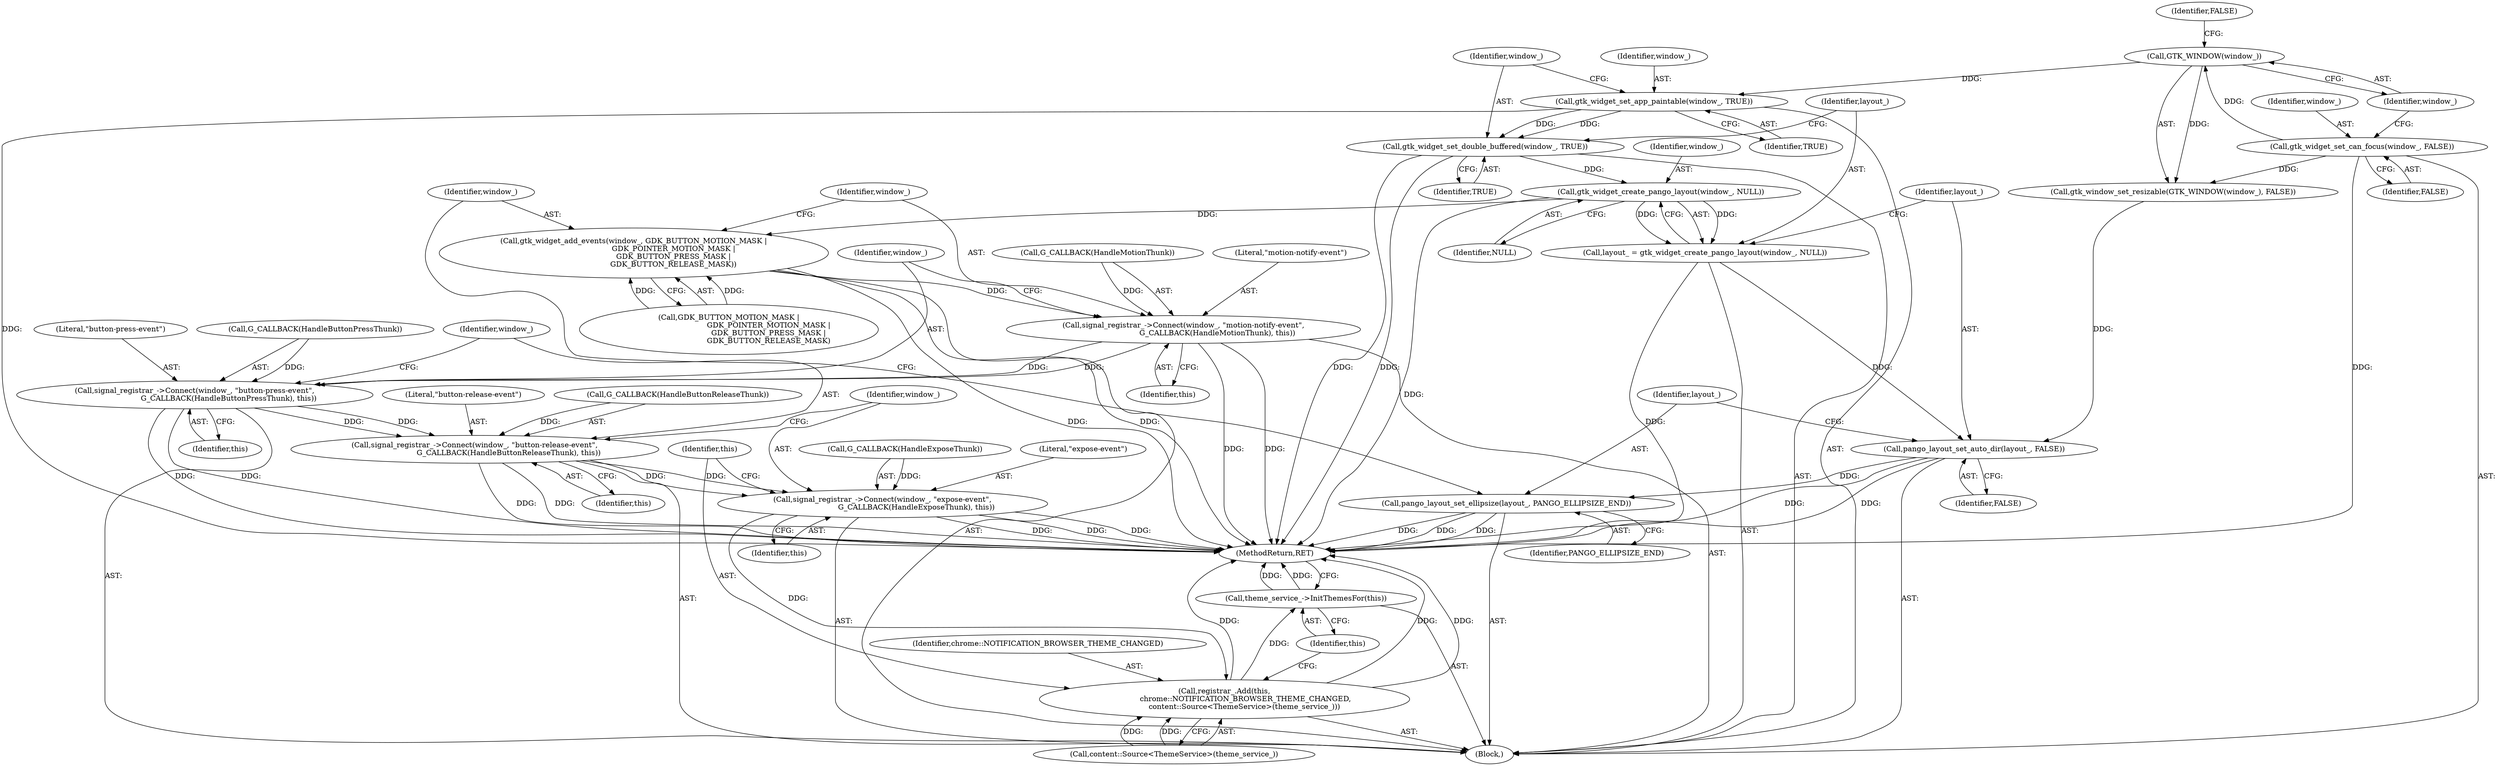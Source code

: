 digraph "0_Chrome_9fe90fe465e046a219411b192d8b08086faae39c@API" {
"1000118" [label="(Call,gtk_widget_create_pango_layout(window_, NULL))"];
"1000113" [label="(Call,gtk_widget_set_double_buffered(window_, TRUE))"];
"1000110" [label="(Call,gtk_widget_set_app_paintable(window_, TRUE))"];
"1000107" [label="(Call,GTK_WINDOW(window_))"];
"1000103" [label="(Call,gtk_widget_set_can_focus(window_, FALSE))"];
"1000116" [label="(Call,layout_ = gtk_widget_create_pango_layout(window_, NULL))"];
"1000121" [label="(Call,pango_layout_set_auto_dir(layout_, FALSE))"];
"1000124" [label="(Call,pango_layout_set_ellipsize(layout_, PANGO_ELLIPSIZE_END))"];
"1000127" [label="(Call,gtk_widget_add_events(window_, GDK_BUTTON_MOTION_MASK |\n                                  GDK_POINTER_MOTION_MASK |\n                                  GDK_BUTTON_PRESS_MASK |\n                                  GDK_BUTTON_RELEASE_MASK))"];
"1000136" [label="(Call,signal_registrar_->Connect(window_, \"motion-notify-event\",\n                             G_CALLBACK(HandleMotionThunk), this))"];
"1000142" [label="(Call,signal_registrar_->Connect(window_, \"button-press-event\",\n                             G_CALLBACK(HandleButtonPressThunk), this))"];
"1000148" [label="(Call,signal_registrar_->Connect(window_, \"button-release-event\",\n                             G_CALLBACK(HandleButtonReleaseThunk), this))"];
"1000154" [label="(Call,signal_registrar_->Connect(window_, \"expose-event\",\n                             G_CALLBACK(HandleExposeThunk), this))"];
"1000160" [label="(Call,registrar_.Add(this,\n                  chrome::NOTIFICATION_BROWSER_THEME_CHANGED,\n                 content::Source<ThemeService>(theme_service_)))"];
"1000168" [label="(Call,theme_service_->InitThemesFor(this))"];
"1000105" [label="(Identifier,FALSE)"];
"1000129" [label="(Call,GDK_BUTTON_MOTION_MASK |\n                                  GDK_POINTER_MOTION_MASK |\n                                  GDK_BUTTON_PRESS_MASK |\n                                  GDK_BUTTON_RELEASE_MASK)"];
"1000112" [label="(Identifier,TRUE)"];
"1000161" [label="(Identifier,this)"];
"1000125" [label="(Identifier,layout_)"];
"1000104" [label="(Identifier,window_)"];
"1000157" [label="(Call,G_CALLBACK(HandleExposeThunk))"];
"1000143" [label="(Identifier,window_)"];
"1000115" [label="(Identifier,TRUE)"];
"1000136" [label="(Call,signal_registrar_->Connect(window_, \"motion-notify-event\",\n                             G_CALLBACK(HandleMotionThunk), this))"];
"1000163" [label="(Call,content::Source<ThemeService>(theme_service_))"];
"1000108" [label="(Identifier,window_)"];
"1000160" [label="(Call,registrar_.Add(this,\n                  chrome::NOTIFICATION_BROWSER_THEME_CHANGED,\n                 content::Source<ThemeService>(theme_service_)))"];
"1000150" [label="(Literal,\"button-release-event\")"];
"1000169" [label="(Identifier,this)"];
"1000116" [label="(Call,layout_ = gtk_widget_create_pango_layout(window_, NULL))"];
"1000128" [label="(Identifier,window_)"];
"1000170" [label="(MethodReturn,RET)"];
"1000119" [label="(Identifier,window_)"];
"1000156" [label="(Literal,\"expose-event\")"];
"1000126" [label="(Identifier,PANGO_ELLIPSIZE_END)"];
"1000142" [label="(Call,signal_registrar_->Connect(window_, \"button-press-event\",\n                             G_CALLBACK(HandleButtonPressThunk), this))"];
"1000123" [label="(Identifier,FALSE)"];
"1000144" [label="(Literal,\"button-press-event\")"];
"1000153" [label="(Identifier,this)"];
"1000147" [label="(Identifier,this)"];
"1000141" [label="(Identifier,this)"];
"1000117" [label="(Identifier,layout_)"];
"1000121" [label="(Call,pango_layout_set_auto_dir(layout_, FALSE))"];
"1000110" [label="(Call,gtk_widget_set_app_paintable(window_, TRUE))"];
"1000148" [label="(Call,signal_registrar_->Connect(window_, \"button-release-event\",\n                             G_CALLBACK(HandleButtonReleaseThunk), this))"];
"1000111" [label="(Identifier,window_)"];
"1000137" [label="(Identifier,window_)"];
"1000155" [label="(Identifier,window_)"];
"1000159" [label="(Identifier,this)"];
"1000162" [label="(Identifier,chrome::NOTIFICATION_BROWSER_THEME_CHANGED)"];
"1000120" [label="(Identifier,NULL)"];
"1000124" [label="(Call,pango_layout_set_ellipsize(layout_, PANGO_ELLIPSIZE_END))"];
"1000139" [label="(Call,G_CALLBACK(HandleMotionThunk))"];
"1000168" [label="(Call,theme_service_->InitThemesFor(this))"];
"1000102" [label="(Block,)"];
"1000138" [label="(Literal,\"motion-notify-event\")"];
"1000103" [label="(Call,gtk_widget_set_can_focus(window_, FALSE))"];
"1000154" [label="(Call,signal_registrar_->Connect(window_, \"expose-event\",\n                             G_CALLBACK(HandleExposeThunk), this))"];
"1000122" [label="(Identifier,layout_)"];
"1000114" [label="(Identifier,window_)"];
"1000149" [label="(Identifier,window_)"];
"1000109" [label="(Identifier,FALSE)"];
"1000107" [label="(Call,GTK_WINDOW(window_))"];
"1000151" [label="(Call,G_CALLBACK(HandleButtonReleaseThunk))"];
"1000118" [label="(Call,gtk_widget_create_pango_layout(window_, NULL))"];
"1000127" [label="(Call,gtk_widget_add_events(window_, GDK_BUTTON_MOTION_MASK |\n                                  GDK_POINTER_MOTION_MASK |\n                                  GDK_BUTTON_PRESS_MASK |\n                                  GDK_BUTTON_RELEASE_MASK))"];
"1000113" [label="(Call,gtk_widget_set_double_buffered(window_, TRUE))"];
"1000106" [label="(Call,gtk_window_set_resizable(GTK_WINDOW(window_), FALSE))"];
"1000145" [label="(Call,G_CALLBACK(HandleButtonPressThunk))"];
"1000118" -> "1000116"  [label="AST: "];
"1000118" -> "1000120"  [label="CFG: "];
"1000119" -> "1000118"  [label="AST: "];
"1000120" -> "1000118"  [label="AST: "];
"1000116" -> "1000118"  [label="CFG: "];
"1000118" -> "1000170"  [label="DDG: "];
"1000118" -> "1000116"  [label="DDG: "];
"1000118" -> "1000116"  [label="DDG: "];
"1000113" -> "1000118"  [label="DDG: "];
"1000118" -> "1000127"  [label="DDG: "];
"1000113" -> "1000102"  [label="AST: "];
"1000113" -> "1000115"  [label="CFG: "];
"1000114" -> "1000113"  [label="AST: "];
"1000115" -> "1000113"  [label="AST: "];
"1000117" -> "1000113"  [label="CFG: "];
"1000113" -> "1000170"  [label="DDG: "];
"1000113" -> "1000170"  [label="DDG: "];
"1000110" -> "1000113"  [label="DDG: "];
"1000110" -> "1000113"  [label="DDG: "];
"1000110" -> "1000102"  [label="AST: "];
"1000110" -> "1000112"  [label="CFG: "];
"1000111" -> "1000110"  [label="AST: "];
"1000112" -> "1000110"  [label="AST: "];
"1000114" -> "1000110"  [label="CFG: "];
"1000110" -> "1000170"  [label="DDG: "];
"1000107" -> "1000110"  [label="DDG: "];
"1000107" -> "1000106"  [label="AST: "];
"1000107" -> "1000108"  [label="CFG: "];
"1000108" -> "1000107"  [label="AST: "];
"1000109" -> "1000107"  [label="CFG: "];
"1000107" -> "1000106"  [label="DDG: "];
"1000103" -> "1000107"  [label="DDG: "];
"1000103" -> "1000102"  [label="AST: "];
"1000103" -> "1000105"  [label="CFG: "];
"1000104" -> "1000103"  [label="AST: "];
"1000105" -> "1000103"  [label="AST: "];
"1000108" -> "1000103"  [label="CFG: "];
"1000103" -> "1000170"  [label="DDG: "];
"1000103" -> "1000106"  [label="DDG: "];
"1000116" -> "1000102"  [label="AST: "];
"1000117" -> "1000116"  [label="AST: "];
"1000122" -> "1000116"  [label="CFG: "];
"1000116" -> "1000170"  [label="DDG: "];
"1000116" -> "1000121"  [label="DDG: "];
"1000121" -> "1000102"  [label="AST: "];
"1000121" -> "1000123"  [label="CFG: "];
"1000122" -> "1000121"  [label="AST: "];
"1000123" -> "1000121"  [label="AST: "];
"1000125" -> "1000121"  [label="CFG: "];
"1000121" -> "1000170"  [label="DDG: "];
"1000121" -> "1000170"  [label="DDG: "];
"1000106" -> "1000121"  [label="DDG: "];
"1000121" -> "1000124"  [label="DDG: "];
"1000124" -> "1000102"  [label="AST: "];
"1000124" -> "1000126"  [label="CFG: "];
"1000125" -> "1000124"  [label="AST: "];
"1000126" -> "1000124"  [label="AST: "];
"1000128" -> "1000124"  [label="CFG: "];
"1000124" -> "1000170"  [label="DDG: "];
"1000124" -> "1000170"  [label="DDG: "];
"1000124" -> "1000170"  [label="DDG: "];
"1000127" -> "1000102"  [label="AST: "];
"1000127" -> "1000129"  [label="CFG: "];
"1000128" -> "1000127"  [label="AST: "];
"1000129" -> "1000127"  [label="AST: "];
"1000137" -> "1000127"  [label="CFG: "];
"1000127" -> "1000170"  [label="DDG: "];
"1000127" -> "1000170"  [label="DDG: "];
"1000129" -> "1000127"  [label="DDG: "];
"1000129" -> "1000127"  [label="DDG: "];
"1000127" -> "1000136"  [label="DDG: "];
"1000136" -> "1000102"  [label="AST: "];
"1000136" -> "1000141"  [label="CFG: "];
"1000137" -> "1000136"  [label="AST: "];
"1000138" -> "1000136"  [label="AST: "];
"1000139" -> "1000136"  [label="AST: "];
"1000141" -> "1000136"  [label="AST: "];
"1000143" -> "1000136"  [label="CFG: "];
"1000136" -> "1000170"  [label="DDG: "];
"1000136" -> "1000170"  [label="DDG: "];
"1000139" -> "1000136"  [label="DDG: "];
"1000136" -> "1000142"  [label="DDG: "];
"1000136" -> "1000142"  [label="DDG: "];
"1000142" -> "1000102"  [label="AST: "];
"1000142" -> "1000147"  [label="CFG: "];
"1000143" -> "1000142"  [label="AST: "];
"1000144" -> "1000142"  [label="AST: "];
"1000145" -> "1000142"  [label="AST: "];
"1000147" -> "1000142"  [label="AST: "];
"1000149" -> "1000142"  [label="CFG: "];
"1000142" -> "1000170"  [label="DDG: "];
"1000142" -> "1000170"  [label="DDG: "];
"1000145" -> "1000142"  [label="DDG: "];
"1000142" -> "1000148"  [label="DDG: "];
"1000142" -> "1000148"  [label="DDG: "];
"1000148" -> "1000102"  [label="AST: "];
"1000148" -> "1000153"  [label="CFG: "];
"1000149" -> "1000148"  [label="AST: "];
"1000150" -> "1000148"  [label="AST: "];
"1000151" -> "1000148"  [label="AST: "];
"1000153" -> "1000148"  [label="AST: "];
"1000155" -> "1000148"  [label="CFG: "];
"1000148" -> "1000170"  [label="DDG: "];
"1000148" -> "1000170"  [label="DDG: "];
"1000151" -> "1000148"  [label="DDG: "];
"1000148" -> "1000154"  [label="DDG: "];
"1000148" -> "1000154"  [label="DDG: "];
"1000154" -> "1000102"  [label="AST: "];
"1000154" -> "1000159"  [label="CFG: "];
"1000155" -> "1000154"  [label="AST: "];
"1000156" -> "1000154"  [label="AST: "];
"1000157" -> "1000154"  [label="AST: "];
"1000159" -> "1000154"  [label="AST: "];
"1000161" -> "1000154"  [label="CFG: "];
"1000154" -> "1000170"  [label="DDG: "];
"1000154" -> "1000170"  [label="DDG: "];
"1000154" -> "1000170"  [label="DDG: "];
"1000157" -> "1000154"  [label="DDG: "];
"1000154" -> "1000160"  [label="DDG: "];
"1000160" -> "1000102"  [label="AST: "];
"1000160" -> "1000163"  [label="CFG: "];
"1000161" -> "1000160"  [label="AST: "];
"1000162" -> "1000160"  [label="AST: "];
"1000163" -> "1000160"  [label="AST: "];
"1000169" -> "1000160"  [label="CFG: "];
"1000160" -> "1000170"  [label="DDG: "];
"1000160" -> "1000170"  [label="DDG: "];
"1000160" -> "1000170"  [label="DDG: "];
"1000163" -> "1000160"  [label="DDG: "];
"1000163" -> "1000160"  [label="DDG: "];
"1000160" -> "1000168"  [label="DDG: "];
"1000168" -> "1000102"  [label="AST: "];
"1000168" -> "1000169"  [label="CFG: "];
"1000169" -> "1000168"  [label="AST: "];
"1000170" -> "1000168"  [label="CFG: "];
"1000168" -> "1000170"  [label="DDG: "];
"1000168" -> "1000170"  [label="DDG: "];
}
